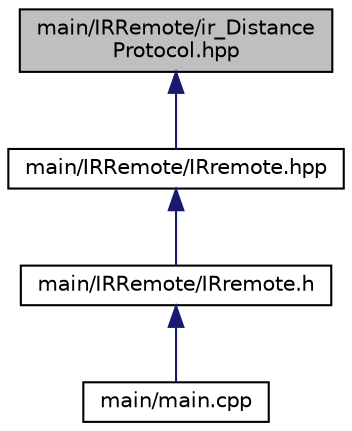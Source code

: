 digraph "main/IRRemote/ir_DistanceProtocol.hpp"
{
 // LATEX_PDF_SIZE
  edge [fontname="Helvetica",fontsize="10",labelfontname="Helvetica",labelfontsize="10"];
  node [fontname="Helvetica",fontsize="10",shape=record];
  Node1 [label="main/IRRemote/ir_Distance\lProtocol.hpp",height=0.2,width=0.4,color="black", fillcolor="grey75", style="filled", fontcolor="black",tooltip=" "];
  Node1 -> Node2 [dir="back",color="midnightblue",fontsize="10",style="solid",fontname="Helvetica"];
  Node2 [label="main/IRRemote/IRremote.hpp",height=0.2,width=0.4,color="black", fillcolor="white", style="filled",URL="$_i_r_remote_2_i_rremote_8hpp.html",tooltip="Public API to the library."];
  Node2 -> Node3 [dir="back",color="midnightblue",fontsize="10",style="solid",fontname="Helvetica"];
  Node3 [label="main/IRRemote/IRremote.h",height=0.2,width=0.4,color="black", fillcolor="white", style="filled",URL="$_i_r_remote_2_i_rremote_8h.html",tooltip="Stub for backward compatibility."];
  Node3 -> Node4 [dir="back",color="midnightblue",fontsize="10",style="solid",fontname="Helvetica"];
  Node4 [label="main/main.cpp",height=0.2,width=0.4,color="black", fillcolor="white", style="filled",URL="$main_8cpp.html",tooltip=" "];
}

